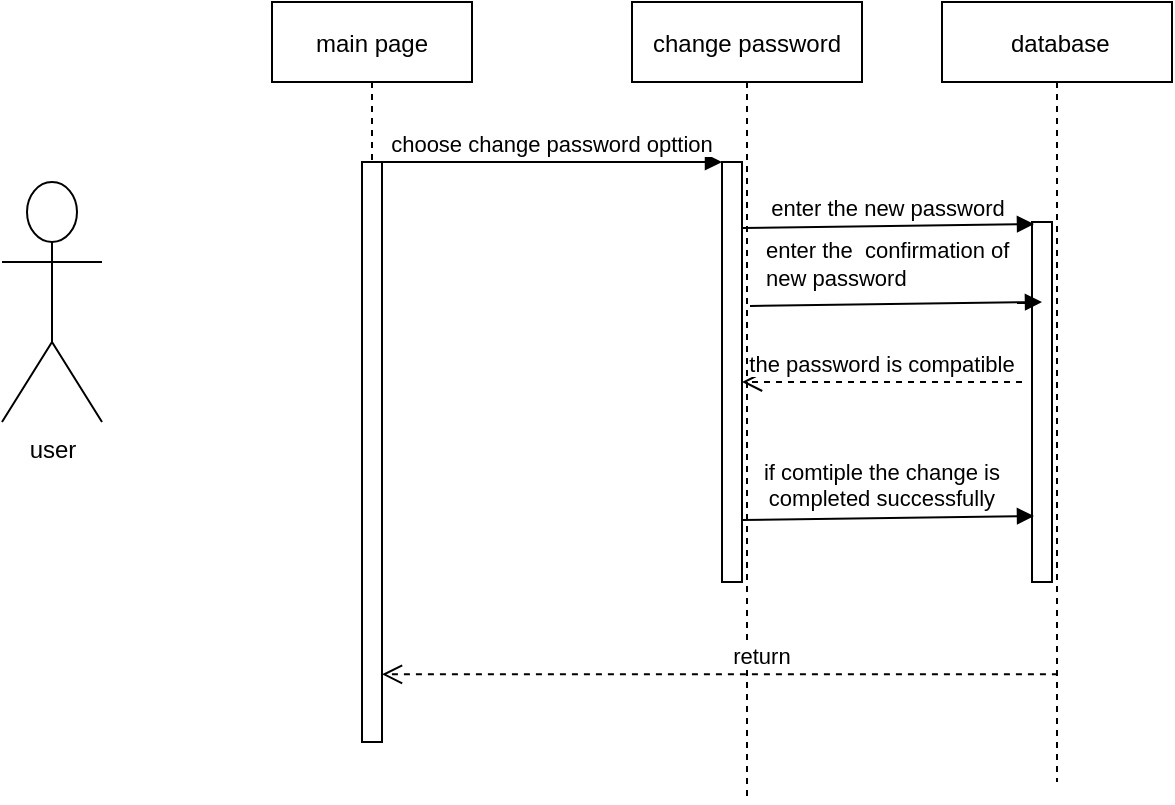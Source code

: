 <mxfile version="14.2.9" type="github">
  <diagram id="D5uteGYdGF3GKia3Nk4B" name="Page-1">
    <mxGraphModel dx="868" dy="450" grid="1" gridSize="10" guides="1" tooltips="1" connect="1" arrows="1" fold="1" page="1" pageScale="1" pageWidth="850" pageHeight="1100" math="0" shadow="0">
      <root>
        <mxCell id="0" />
        <mxCell id="1" parent="0" />
        <mxCell id="AzXE9X-szc1x6enwLs6Q-11" value="main page" style="shape=umlLifeline;perimeter=lifelinePerimeter;container=1;collapsible=0;recursiveResize=0;rounded=0;shadow=0;strokeWidth=1;" vertex="1" parent="1">
          <mxGeometry x="205" y="540" width="100" height="370" as="geometry" />
        </mxCell>
        <mxCell id="AzXE9X-szc1x6enwLs6Q-12" value="" style="points=[];perimeter=orthogonalPerimeter;rounded=0;shadow=0;strokeWidth=1;" vertex="1" parent="AzXE9X-szc1x6enwLs6Q-11">
          <mxGeometry x="45" y="80" width="10" height="290" as="geometry" />
        </mxCell>
        <mxCell id="AzXE9X-szc1x6enwLs6Q-13" value="change password" style="shape=umlLifeline;perimeter=lifelinePerimeter;container=1;collapsible=0;recursiveResize=0;rounded=0;shadow=0;strokeWidth=1;" vertex="1" parent="1">
          <mxGeometry x="385" y="540" width="115" height="400" as="geometry" />
        </mxCell>
        <mxCell id="AzXE9X-szc1x6enwLs6Q-14" value="" style="points=[];perimeter=orthogonalPerimeter;rounded=0;shadow=0;strokeWidth=1;" vertex="1" parent="AzXE9X-szc1x6enwLs6Q-13">
          <mxGeometry x="45" y="80" width="10" height="210" as="geometry" />
        </mxCell>
        <mxCell id="AzXE9X-szc1x6enwLs6Q-15" value="return" style="verticalAlign=bottom;endArrow=open;dashed=1;endSize=8;shadow=0;strokeWidth=1;exitX=0.504;exitY=0.862;exitDx=0;exitDy=0;exitPerimeter=0;" edge="1" parent="1" source="AzXE9X-szc1x6enwLs6Q-18" target="AzXE9X-szc1x6enwLs6Q-12">
          <mxGeometry x="-0.124" relative="1" as="geometry">
            <mxPoint x="360" y="696" as="targetPoint" />
            <mxPoint as="offset" />
          </mxGeometry>
        </mxCell>
        <mxCell id="AzXE9X-szc1x6enwLs6Q-16" value="choose change password opttion" style="verticalAlign=bottom;endArrow=block;entryX=0;entryY=0;shadow=0;strokeWidth=1;" edge="1" parent="1" source="AzXE9X-szc1x6enwLs6Q-12" target="AzXE9X-szc1x6enwLs6Q-14">
          <mxGeometry relative="1" as="geometry">
            <mxPoint x="360" y="620" as="sourcePoint" />
          </mxGeometry>
        </mxCell>
        <mxCell id="AzXE9X-szc1x6enwLs6Q-17" value="user" style="shape=umlActor;verticalLabelPosition=bottom;labelBackgroundColor=#ffffff;verticalAlign=top;html=1;outlineConnect=0;" vertex="1" parent="1">
          <mxGeometry x="70" y="630" width="50" height="120" as="geometry" />
        </mxCell>
        <mxCell id="AzXE9X-szc1x6enwLs6Q-18" value=" database" style="shape=umlLifeline;perimeter=lifelinePerimeter;container=1;collapsible=0;recursiveResize=0;rounded=0;shadow=0;strokeWidth=1;" vertex="1" parent="1">
          <mxGeometry x="540" y="540" width="115" height="390" as="geometry" />
        </mxCell>
        <mxCell id="AzXE9X-szc1x6enwLs6Q-19" value="" style="points=[];perimeter=orthogonalPerimeter;rounded=0;shadow=0;strokeWidth=1;" vertex="1" parent="AzXE9X-szc1x6enwLs6Q-18">
          <mxGeometry x="45" y="110" width="10" height="180" as="geometry" />
        </mxCell>
        <mxCell id="AzXE9X-szc1x6enwLs6Q-20" value="enter the new password" style="verticalAlign=bottom;endArrow=block;shadow=0;strokeWidth=1;entryX=0.1;entryY=0.175;entryDx=0;entryDy=0;entryPerimeter=0;" edge="1" parent="1">
          <mxGeometry relative="1" as="geometry">
            <mxPoint x="440" y="653" as="sourcePoint" />
            <mxPoint x="586" y="651" as="targetPoint" />
          </mxGeometry>
        </mxCell>
        <mxCell id="AzXE9X-szc1x6enwLs6Q-21" value="the password is compatible" style="verticalAlign=bottom;endArrow=open;dashed=1;endSize=8;shadow=0;strokeWidth=1;" edge="1" parent="1">
          <mxGeometry relative="1" as="geometry">
            <mxPoint x="440" y="730" as="targetPoint" />
            <mxPoint x="580" y="730" as="sourcePoint" />
          </mxGeometry>
        </mxCell>
        <mxCell id="AzXE9X-szc1x6enwLs6Q-22" value="if comtiple the change is &#xa;completed successfully" style="verticalAlign=bottom;endArrow=block;shadow=0;strokeWidth=1;entryX=0.1;entryY=0.175;entryDx=0;entryDy=0;entryPerimeter=0;" edge="1" parent="1">
          <mxGeometry x="-0.041" y="1" relative="1" as="geometry">
            <mxPoint x="440" y="799" as="sourcePoint" />
            <mxPoint x="586" y="797" as="targetPoint" />
            <mxPoint as="offset" />
          </mxGeometry>
        </mxCell>
        <mxCell id="AzXE9X-szc1x6enwLs6Q-23" value="&lt;span style=&quot;color: rgb(0 , 0 , 0) ; font-family: &amp;#34;helvetica&amp;#34; ; font-size: 11px ; font-style: normal ; font-weight: 400 ; letter-spacing: normal ; text-align: center ; text-indent: 0px ; text-transform: none ; word-spacing: 0px ; background-color: rgb(255 , 255 , 255) ; display: inline ; float: none&quot;&gt;enter the&amp;nbsp; confirmation of new password&lt;/span&gt;" style="text;whiteSpace=wrap;html=1;" vertex="1" parent="1">
          <mxGeometry x="450" y="650" width="140" height="30" as="geometry" />
        </mxCell>
        <mxCell id="AzXE9X-szc1x6enwLs6Q-24" value="" style="verticalAlign=bottom;endArrow=block;shadow=0;strokeWidth=1;entryX=0.1;entryY=0.175;entryDx=0;entryDy=0;entryPerimeter=0;" edge="1" parent="1">
          <mxGeometry relative="1" as="geometry">
            <mxPoint x="444" y="692" as="sourcePoint" />
            <mxPoint x="590" y="690" as="targetPoint" />
          </mxGeometry>
        </mxCell>
      </root>
    </mxGraphModel>
  </diagram>
</mxfile>
